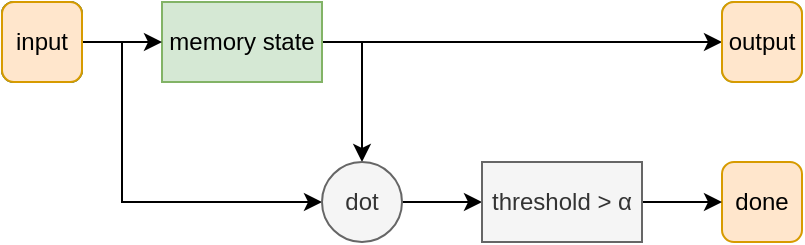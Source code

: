 <mxfile version="14.8.2" type="device"><diagram id="qZVk5opf61za1oD4B2xV" name="Page-1"><mxGraphModel dx="494" dy="241" grid="1" gridSize="10" guides="1" tooltips="1" connect="1" arrows="1" fold="1" page="1" pageScale="1" pageWidth="850" pageHeight="1100" math="0" shadow="0"><root><mxCell id="0"/><mxCell id="1" parent="0"/><mxCell id="sOmDNIrsHUQid9pEI-PS-5" style="edgeStyle=orthogonalEdgeStyle;rounded=0;orthogonalLoop=1;jettySize=auto;html=1;entryX=0;entryY=0.5;entryDx=0;entryDy=0;" parent="1" source="sOmDNIrsHUQid9pEI-PS-1" target="sOmDNIrsHUQid9pEI-PS-3" edge="1"><mxGeometry relative="1" as="geometry"/></mxCell><mxCell id="sOmDNIrsHUQid9pEI-PS-12" style="edgeStyle=orthogonalEdgeStyle;rounded=0;orthogonalLoop=1;jettySize=auto;html=1;" parent="1" source="sOmDNIrsHUQid9pEI-PS-1" target="sOmDNIrsHUQid9pEI-PS-10" edge="1"><mxGeometry relative="1" as="geometry"><Array as="points"><mxPoint x="460" y="260"/></Array></mxGeometry></mxCell><mxCell id="sOmDNIrsHUQid9pEI-PS-1" value="memory state" style="rounded=0;whiteSpace=wrap;html=1;fillColor=#d5e8d4;strokeColor=#82b366;" parent="1" vertex="1"><mxGeometry x="360" y="240" width="80" height="40" as="geometry"/></mxCell><mxCell id="sOmDNIrsHUQid9pEI-PS-4" style="edgeStyle=orthogonalEdgeStyle;rounded=0;orthogonalLoop=1;jettySize=auto;html=1;entryX=0;entryY=0.5;entryDx=0;entryDy=0;" parent="1" source="sOmDNIrsHUQid9pEI-PS-2" target="sOmDNIrsHUQid9pEI-PS-1" edge="1"><mxGeometry relative="1" as="geometry"/></mxCell><mxCell id="sOmDNIrsHUQid9pEI-PS-11" style="edgeStyle=orthogonalEdgeStyle;rounded=0;orthogonalLoop=1;jettySize=auto;html=1;entryX=0;entryY=0.5;entryDx=0;entryDy=0;" parent="1" target="sOmDNIrsHUQid9pEI-PS-10" edge="1"><mxGeometry relative="1" as="geometry"><mxPoint x="340" y="260" as="sourcePoint"/><Array as="points"><mxPoint x="340" y="340"/></Array></mxGeometry></mxCell><mxCell id="sOmDNIrsHUQid9pEI-PS-2" value="input" style="rounded=1;whiteSpace=wrap;html=1;" parent="1" vertex="1"><mxGeometry x="280" y="240" width="40" height="40" as="geometry"/></mxCell><mxCell id="sOmDNIrsHUQid9pEI-PS-3" value="output" style="rounded=1;whiteSpace=wrap;html=1;fillColor=#d5e8d4;strokeColor=#82b366;" parent="1" vertex="1"><mxGeometry x="640" y="240" width="40" height="40" as="geometry"/></mxCell><mxCell id="sOmDNIrsHUQid9pEI-PS-9" value="done" style="rounded=1;whiteSpace=wrap;html=1;fillColor=#ffe6cc;strokeColor=#d79b00;" parent="1" vertex="1"><mxGeometry x="640" y="320" width="40" height="40" as="geometry"/></mxCell><mxCell id="sOmDNIrsHUQid9pEI-PS-14" style="edgeStyle=orthogonalEdgeStyle;rounded=0;orthogonalLoop=1;jettySize=auto;html=1;entryX=0;entryY=0.5;entryDx=0;entryDy=0;" parent="1" source="sOmDNIrsHUQid9pEI-PS-10" target="sOmDNIrsHUQid9pEI-PS-13" edge="1"><mxGeometry relative="1" as="geometry"/></mxCell><mxCell id="sOmDNIrsHUQid9pEI-PS-10" value="dot" style="ellipse;whiteSpace=wrap;html=1;aspect=fixed;fillColor=#f5f5f5;strokeColor=#666666;fontColor=#333333;" parent="1" vertex="1"><mxGeometry x="440" y="320" width="40" height="40" as="geometry"/></mxCell><mxCell id="sOmDNIrsHUQid9pEI-PS-15" style="edgeStyle=orthogonalEdgeStyle;rounded=0;orthogonalLoop=1;jettySize=auto;html=1;entryX=0;entryY=0.5;entryDx=0;entryDy=0;" parent="1" source="sOmDNIrsHUQid9pEI-PS-13" target="sOmDNIrsHUQid9pEI-PS-9" edge="1"><mxGeometry relative="1" as="geometry"/></mxCell><mxCell id="sOmDNIrsHUQid9pEI-PS-13" value="threshold &amp;gt; α" style="rounded=0;whiteSpace=wrap;html=1;fillColor=#f5f5f5;strokeColor=#666666;fontColor=#333333;" parent="1" vertex="1"><mxGeometry x="520" y="320" width="80" height="40" as="geometry"/></mxCell><mxCell id="sOmDNIrsHUQid9pEI-PS-33" value="input" style="rounded=1;whiteSpace=wrap;html=1;fillColor=#d5e8d4;strokeColor=#82b366;" parent="1" vertex="1"><mxGeometry x="280" y="240" width="40" height="40" as="geometry"/></mxCell><mxCell id="sOmDNIrsHUQid9pEI-PS-34" value="input" style="rounded=1;whiteSpace=wrap;html=1;fillColor=#ffe6cc;strokeColor=#d79b00;" parent="1" vertex="1"><mxGeometry x="280" y="240" width="40" height="40" as="geometry"/></mxCell><mxCell id="sOmDNIrsHUQid9pEI-PS-35" value="output" style="rounded=1;whiteSpace=wrap;html=1;fillColor=#ffe6cc;strokeColor=#d79b00;" parent="1" vertex="1"><mxGeometry x="640" y="240" width="40" height="40" as="geometry"/></mxCell></root></mxGraphModel></diagram></mxfile>